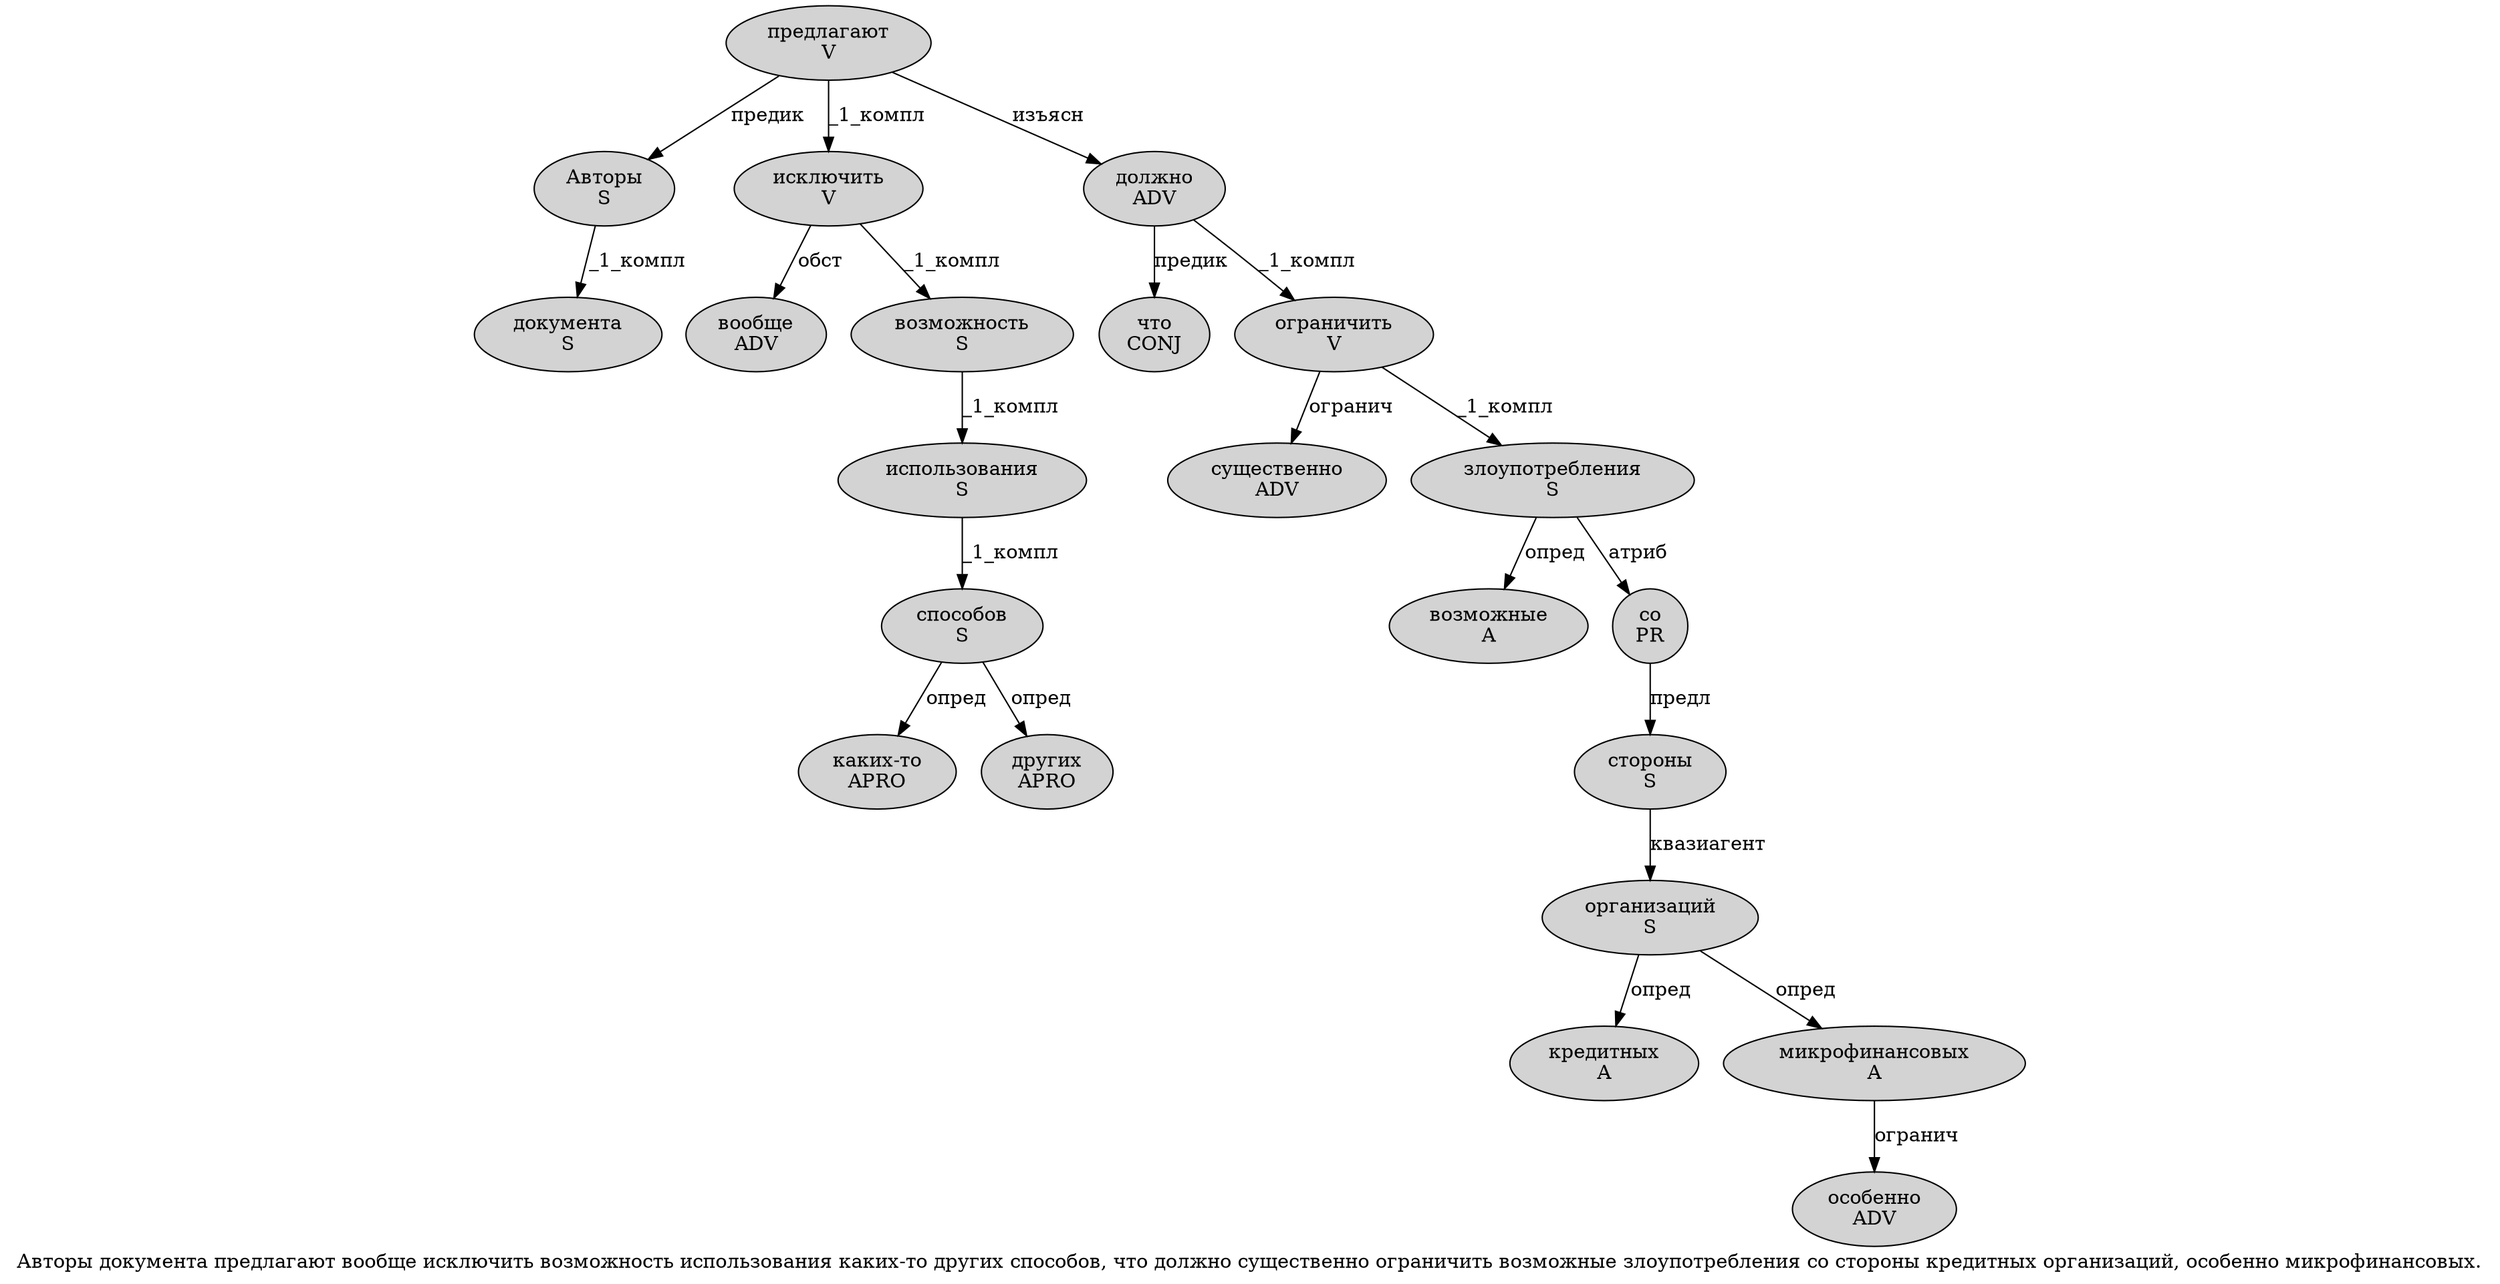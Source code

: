 digraph SENTENCE_128 {
	graph [label="Авторы документа предлагают вообще исключить возможность использования каких-то других способов, что должно существенно ограничить возможные злоупотребления со стороны кредитных организаций, особенно микрофинансовых."]
	node [style=filled]
		0 [label="Авторы
S" color="" fillcolor=lightgray penwidth=1 shape=ellipse]
		1 [label="документа
S" color="" fillcolor=lightgray penwidth=1 shape=ellipse]
		2 [label="предлагают
V" color="" fillcolor=lightgray penwidth=1 shape=ellipse]
		3 [label="вообще
ADV" color="" fillcolor=lightgray penwidth=1 shape=ellipse]
		4 [label="исключить
V" color="" fillcolor=lightgray penwidth=1 shape=ellipse]
		5 [label="возможность
S" color="" fillcolor=lightgray penwidth=1 shape=ellipse]
		6 [label="использования
S" color="" fillcolor=lightgray penwidth=1 shape=ellipse]
		7 [label="каких-то
APRO" color="" fillcolor=lightgray penwidth=1 shape=ellipse]
		8 [label="других
APRO" color="" fillcolor=lightgray penwidth=1 shape=ellipse]
		9 [label="способов
S" color="" fillcolor=lightgray penwidth=1 shape=ellipse]
		11 [label="что
CONJ" color="" fillcolor=lightgray penwidth=1 shape=ellipse]
		12 [label="должно
ADV" color="" fillcolor=lightgray penwidth=1 shape=ellipse]
		13 [label="существенно
ADV" color="" fillcolor=lightgray penwidth=1 shape=ellipse]
		14 [label="ограничить
V" color="" fillcolor=lightgray penwidth=1 shape=ellipse]
		15 [label="возможные
A" color="" fillcolor=lightgray penwidth=1 shape=ellipse]
		16 [label="злоупотребления
S" color="" fillcolor=lightgray penwidth=1 shape=ellipse]
		17 [label="со
PR" color="" fillcolor=lightgray penwidth=1 shape=ellipse]
		18 [label="стороны
S" color="" fillcolor=lightgray penwidth=1 shape=ellipse]
		19 [label="кредитных
A" color="" fillcolor=lightgray penwidth=1 shape=ellipse]
		20 [label="организаций
S" color="" fillcolor=lightgray penwidth=1 shape=ellipse]
		22 [label="особенно
ADV" color="" fillcolor=lightgray penwidth=1 shape=ellipse]
		23 [label="микрофинансовых
A" color="" fillcolor=lightgray penwidth=1 shape=ellipse]
			23 -> 22 [label="огранич"]
			5 -> 6 [label="_1_компл"]
			4 -> 3 [label="обст"]
			4 -> 5 [label="_1_компл"]
			0 -> 1 [label="_1_компл"]
			6 -> 9 [label="_1_компл"]
			16 -> 15 [label="опред"]
			16 -> 17 [label="атриб"]
			2 -> 0 [label="предик"]
			2 -> 4 [label="_1_компл"]
			2 -> 12 [label="изъясн"]
			18 -> 20 [label="квазиагент"]
			12 -> 11 [label="предик"]
			12 -> 14 [label="_1_компл"]
			20 -> 19 [label="опред"]
			20 -> 23 [label="опред"]
			14 -> 13 [label="огранич"]
			14 -> 16 [label="_1_компл"]
			9 -> 7 [label="опред"]
			9 -> 8 [label="опред"]
			17 -> 18 [label="предл"]
}